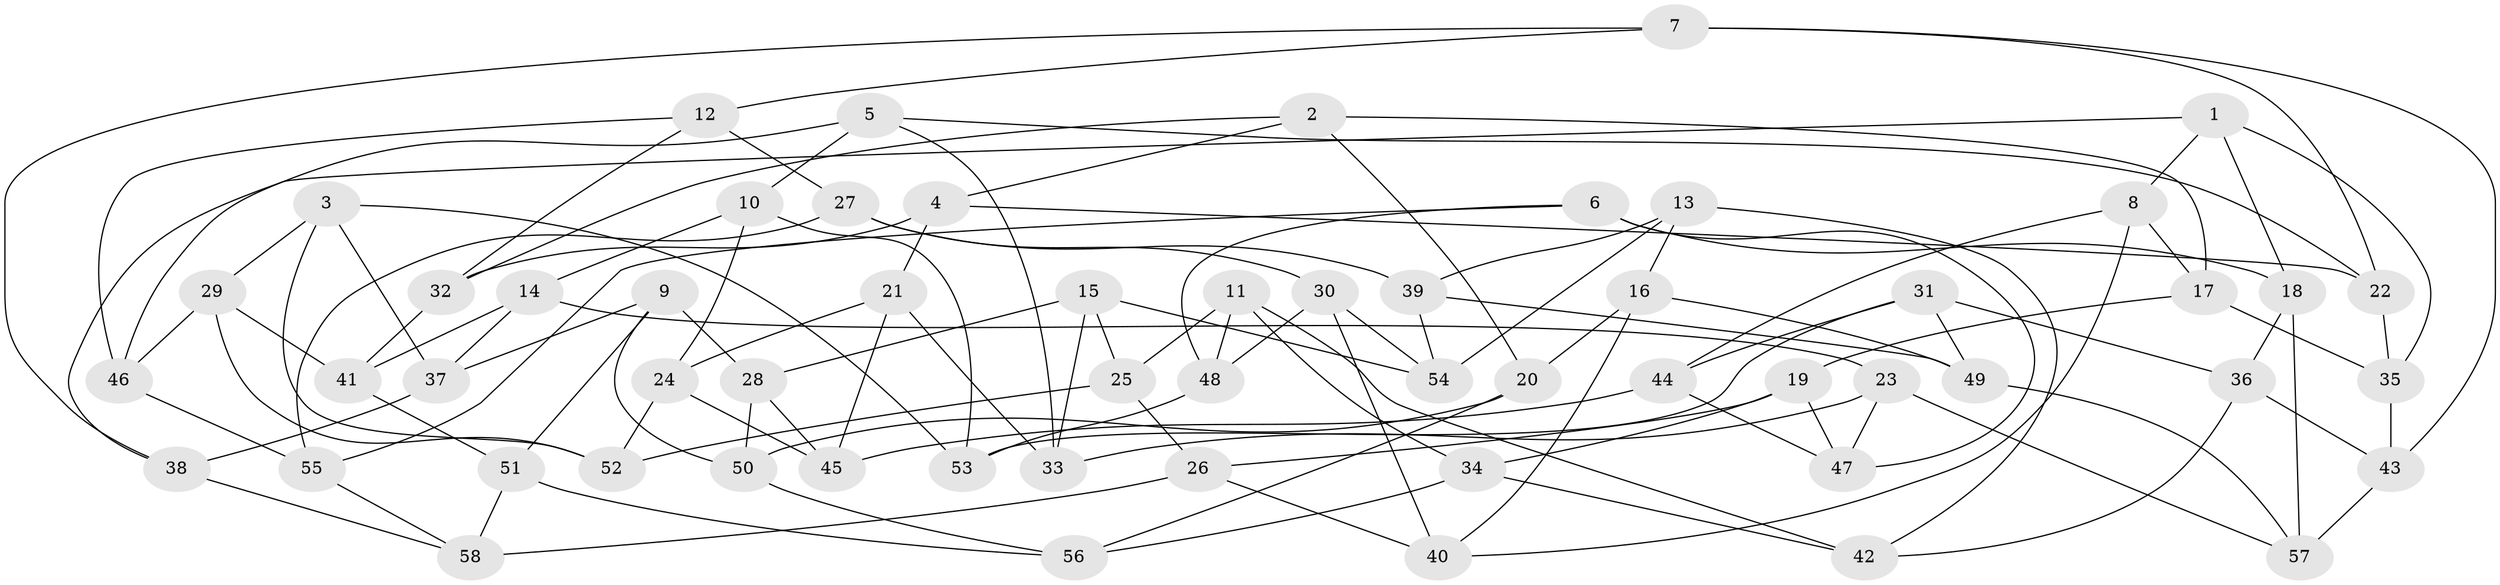// coarse degree distribution, {4: 0.20833333333333334, 5: 0.25, 6: 0.375, 7: 0.08333333333333333, 8: 0.08333333333333333}
// Generated by graph-tools (version 1.1) at 2025/38/03/04/25 23:38:13]
// undirected, 58 vertices, 116 edges
graph export_dot {
  node [color=gray90,style=filled];
  1;
  2;
  3;
  4;
  5;
  6;
  7;
  8;
  9;
  10;
  11;
  12;
  13;
  14;
  15;
  16;
  17;
  18;
  19;
  20;
  21;
  22;
  23;
  24;
  25;
  26;
  27;
  28;
  29;
  30;
  31;
  32;
  33;
  34;
  35;
  36;
  37;
  38;
  39;
  40;
  41;
  42;
  43;
  44;
  45;
  46;
  47;
  48;
  49;
  50;
  51;
  52;
  53;
  54;
  55;
  56;
  57;
  58;
  1 -- 8;
  1 -- 35;
  1 -- 38;
  1 -- 18;
  2 -- 4;
  2 -- 32;
  2 -- 20;
  2 -- 17;
  3 -- 53;
  3 -- 29;
  3 -- 52;
  3 -- 37;
  4 -- 32;
  4 -- 22;
  4 -- 21;
  5 -- 10;
  5 -- 33;
  5 -- 22;
  5 -- 46;
  6 -- 47;
  6 -- 48;
  6 -- 18;
  6 -- 55;
  7 -- 22;
  7 -- 38;
  7 -- 43;
  7 -- 12;
  8 -- 17;
  8 -- 40;
  8 -- 44;
  9 -- 37;
  9 -- 28;
  9 -- 51;
  9 -- 50;
  10 -- 14;
  10 -- 24;
  10 -- 53;
  11 -- 34;
  11 -- 42;
  11 -- 25;
  11 -- 48;
  12 -- 27;
  12 -- 46;
  12 -- 32;
  13 -- 39;
  13 -- 42;
  13 -- 54;
  13 -- 16;
  14 -- 41;
  14 -- 37;
  14 -- 23;
  15 -- 33;
  15 -- 28;
  15 -- 54;
  15 -- 25;
  16 -- 49;
  16 -- 20;
  16 -- 40;
  17 -- 19;
  17 -- 35;
  18 -- 57;
  18 -- 36;
  19 -- 47;
  19 -- 26;
  19 -- 34;
  20 -- 56;
  20 -- 50;
  21 -- 33;
  21 -- 45;
  21 -- 24;
  22 -- 35;
  23 -- 47;
  23 -- 57;
  23 -- 33;
  24 -- 52;
  24 -- 45;
  25 -- 52;
  25 -- 26;
  26 -- 40;
  26 -- 58;
  27 -- 30;
  27 -- 39;
  27 -- 55;
  28 -- 45;
  28 -- 50;
  29 -- 46;
  29 -- 52;
  29 -- 41;
  30 -- 54;
  30 -- 48;
  30 -- 40;
  31 -- 49;
  31 -- 44;
  31 -- 53;
  31 -- 36;
  32 -- 41;
  34 -- 42;
  34 -- 56;
  35 -- 43;
  36 -- 42;
  36 -- 43;
  37 -- 38;
  38 -- 58;
  39 -- 49;
  39 -- 54;
  41 -- 51;
  43 -- 57;
  44 -- 47;
  44 -- 45;
  46 -- 55;
  48 -- 53;
  49 -- 57;
  50 -- 56;
  51 -- 58;
  51 -- 56;
  55 -- 58;
}
